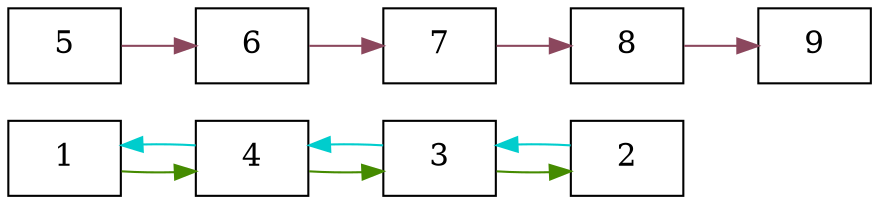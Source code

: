 digraph G{
edge[color="chartreuse4",fontcolor="blue",fontsize=12];
rankdir=LR;
node[shape="rectangle",fontsize=15];
1[fillcolor="palegreen1"];
1->4;
4->3;
3->2;
edge[color="cyan3",fontcolor="blue",fontsize=12];
2->3;
3->4;
4->1;
edge[color="palevioletred4",fontcolor="blue",fontsize=12];
5->6;
6->7;
7->8;
8->9;
}
